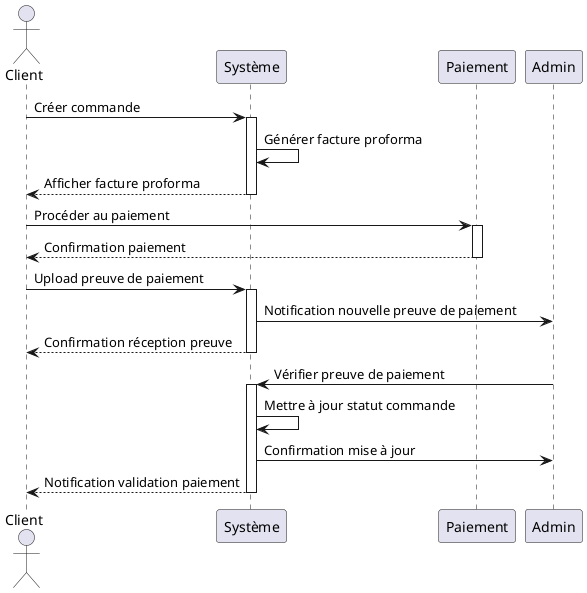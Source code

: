 @startuml

' Diagramme de Classes
class User {
  +id: int
  +nom: string
  +email: string
  +role: string
}

class Commande {
  +id: int
  +utilisateur_id: int
  +produit_id: int
  +quantite: int
  +prix_unitaire: decimal
  +statut: enum
  +reference_paiement: string
  +created_at: timestamp
}

class Demande {
  +id: int
  +utilisateur_id: int
  +service_id: int
  +statut: enum
  +quantite: int
  +description: text
  +date_demande: timestamp
  +montant_proforma: decimal
}

class Document {
  +id: int
  +commande_id: int
  +demande_id: int
  +nom_fichier: string
  +chemin_fichier: string
  +type_document: enum
  +categorie: enum
  +uploaded_by: enum
  +created_at: timestamp
}

class Service {
  +id: int
  +nom: string
  +description: text
  +prix: decimal
  +statut: enum
  +created_at: timestamp
}

class Produit {
  +id: int
  +nom: string
  +description: text
  +prix: decimal
  +stock: int
  +statut: enum
  +created_at: timestamp
}

class Notification {
  +id: int
  +utilisateur_id: int
  +type: enum
  +message: text
  +lu: boolean
  +created_at: timestamp
}

' Relations
User "1" -- "*" Commande
User "1" -- "*" Demande
User "1" -- "*" Notification
Commande "1" -- "*" Document
Demande "1" -- "*" Document
Service "1" -- "*" Demande
Produit "1" -- "*" Commande

' Diagramme de Séquence - Processus de Commande
@startuml CommandeSequence
actor Client
participant "Système" as System
participant "Paiement" as Payment
participant "Admin" as Admin

Client -> System: Créer commande
activate System
System -> System: Générer facture proforma
System --> Client: Afficher facture proforma
deactivate System

Client -> Payment: Procéder au paiement
activate Payment
Payment --> Client: Confirmation paiement
deactivate Payment

Client -> System: Upload preuve de paiement
activate System
System -> Admin: Notification nouvelle preuve de paiement
System --> Client: Confirmation réception preuve
deactivate System

Admin -> System: Vérifier preuve de paiement
activate System
System -> System: Mettre à jour statut commande
System -> Admin: Confirmation mise à jour
System --> Client: Notification validation paiement
deactivate System

@enduml

' Diagramme de Séquence - Processus de Demande de Service
@startuml ServiceRequestSequence
actor Client
participant "Système" as System
participant "Admin" as Admin
participant "Paiement" as Payment

Client -> System: Soumettre demande de service
activate System
System -> Admin: Notification nouvelle demande
System -> System: Générer proforma
System --> Client: Afficher proforma
deactivate System

Client -> Payment: Procéder au paiement
activate Payment
Payment --> Client: Confirmation paiement
deactivate Payment

Client -> System: Upload preuve de paiement
activate System
System -> Admin: Notification nouvelle preuve de paiement
System --> Client: Confirmation réception preuve
deactivate System

Admin -> System: Vérifier preuve de paiement
activate System
System -> System: Mettre à jour statut demande
System -> Admin: Confirmation mise à jour
System --> Client: Notification validation paiement
deactivate System

@enduml

' Diagramme d'Activité - Flux Principal
@startuml ActivityFlow
start
:Client initie demande/commande;

if (Type de demande?) then (Commande)
  :Créer commande;
  :Générer facture proforma;
else (Service)
  :Créer demande de service;
  :Générer proforma;
endif

:Client procède au paiement;
:Client upload preuve de paiement;

if (Admin valide preuve?) then (oui)
  :Mettre à jour statut;
  :Notifier client;
  if (Type de demande?) then (Commande)
    :Préparer commande;
    :Expédier;
  else (Service)
    :Traiter demande;
    :Livrer service;
  endif
else (non)
  :Notifier rejet preuve;
  :Demander nouvelle preuve;
endif

stop

@enduml

' Diagramme des Cas d'Utilisation
@startuml UseCaseDiagram

skinparam actorStyle awesome
skinparam packageStyle rectangle

actor "Visiteur" as Visitor
actor "Client" as Client
actor "Administrateur" as Admin

rectangle "E-INRAB" {
  usecase "Consulter catalogue" as UC1
  usecase "S'inscrire" as UC2
  usecase "Se connecter" as UC3
  usecase "Gérer profil" as UC4
  usecase "Passer commande" as UC5
  usecase "Demander service" as UC6
  usecase "Upload preuve paiement" as UC7
  usecase "Consulter commandes" as UC8
  usecase "Consulter demandes" as UC9
  usecase "Gérer catalogue" as UC10
  usecase "Valider paiements" as UC11
  usecase "Gérer utilisateurs" as UC12
  usecase "Générer factures" as UC13
  usecase "Gérer documents" as UC14
  usecase "Traiter commandes" as UC15
  usecase "Traiter demandes" as UC16
  usecase "Envoyer notifications" as UC17
  usecase "Traiter paiement" as UC18
}

' Relations Visiteur
Visitor --> UC1
Visitor --> UC2
Visitor --> UC3

' Relations Client
Client --> UC1
Client --> UC3
Client --> UC4
Client --> UC5
Client --> UC6
Client --> UC7
Client --> UC8
Client --> UC9

' Relations Admin
Admin --> UC1
Admin --> UC3
Admin --> UC10
Admin --> UC11
Admin --> UC12
Admin --> UC13
Admin --> UC14
Admin --> UC15
Admin --> UC16
Admin --> UC17

' Inclusions
UC5 ..> UC3 : <<include>>
UC6 ..> UC3 : <<include>>
UC7 ..> UC3 : <<include>>
UC8 ..> UC3 : <<include>>
UC9 ..> UC3 : <<include>>
UC10 ..> UC3 : <<include>>
UC11 ..> UC3 : <<include>>
UC12 ..> UC3 : <<include>>
UC13 ..> UC3 : <<include>>
UC14 ..> UC3 : <<include>>
UC15 ..> UC3 : <<include>>
UC16 ..> UC3 : <<include>>

' Extensions
UC5 <.. UC7 : <<extend>>
UC6 <.. UC7 : <<extend>>
UC5 <.. UC18 : <<extend>>
UC6 <.. UC18 : <<extend>>
UC11 <.. UC17 : <<extend>>
UC15 <.. UC17 : <<extend>>
UC16 <.. UC17 : <<extend>>

@enduml

@enduml 